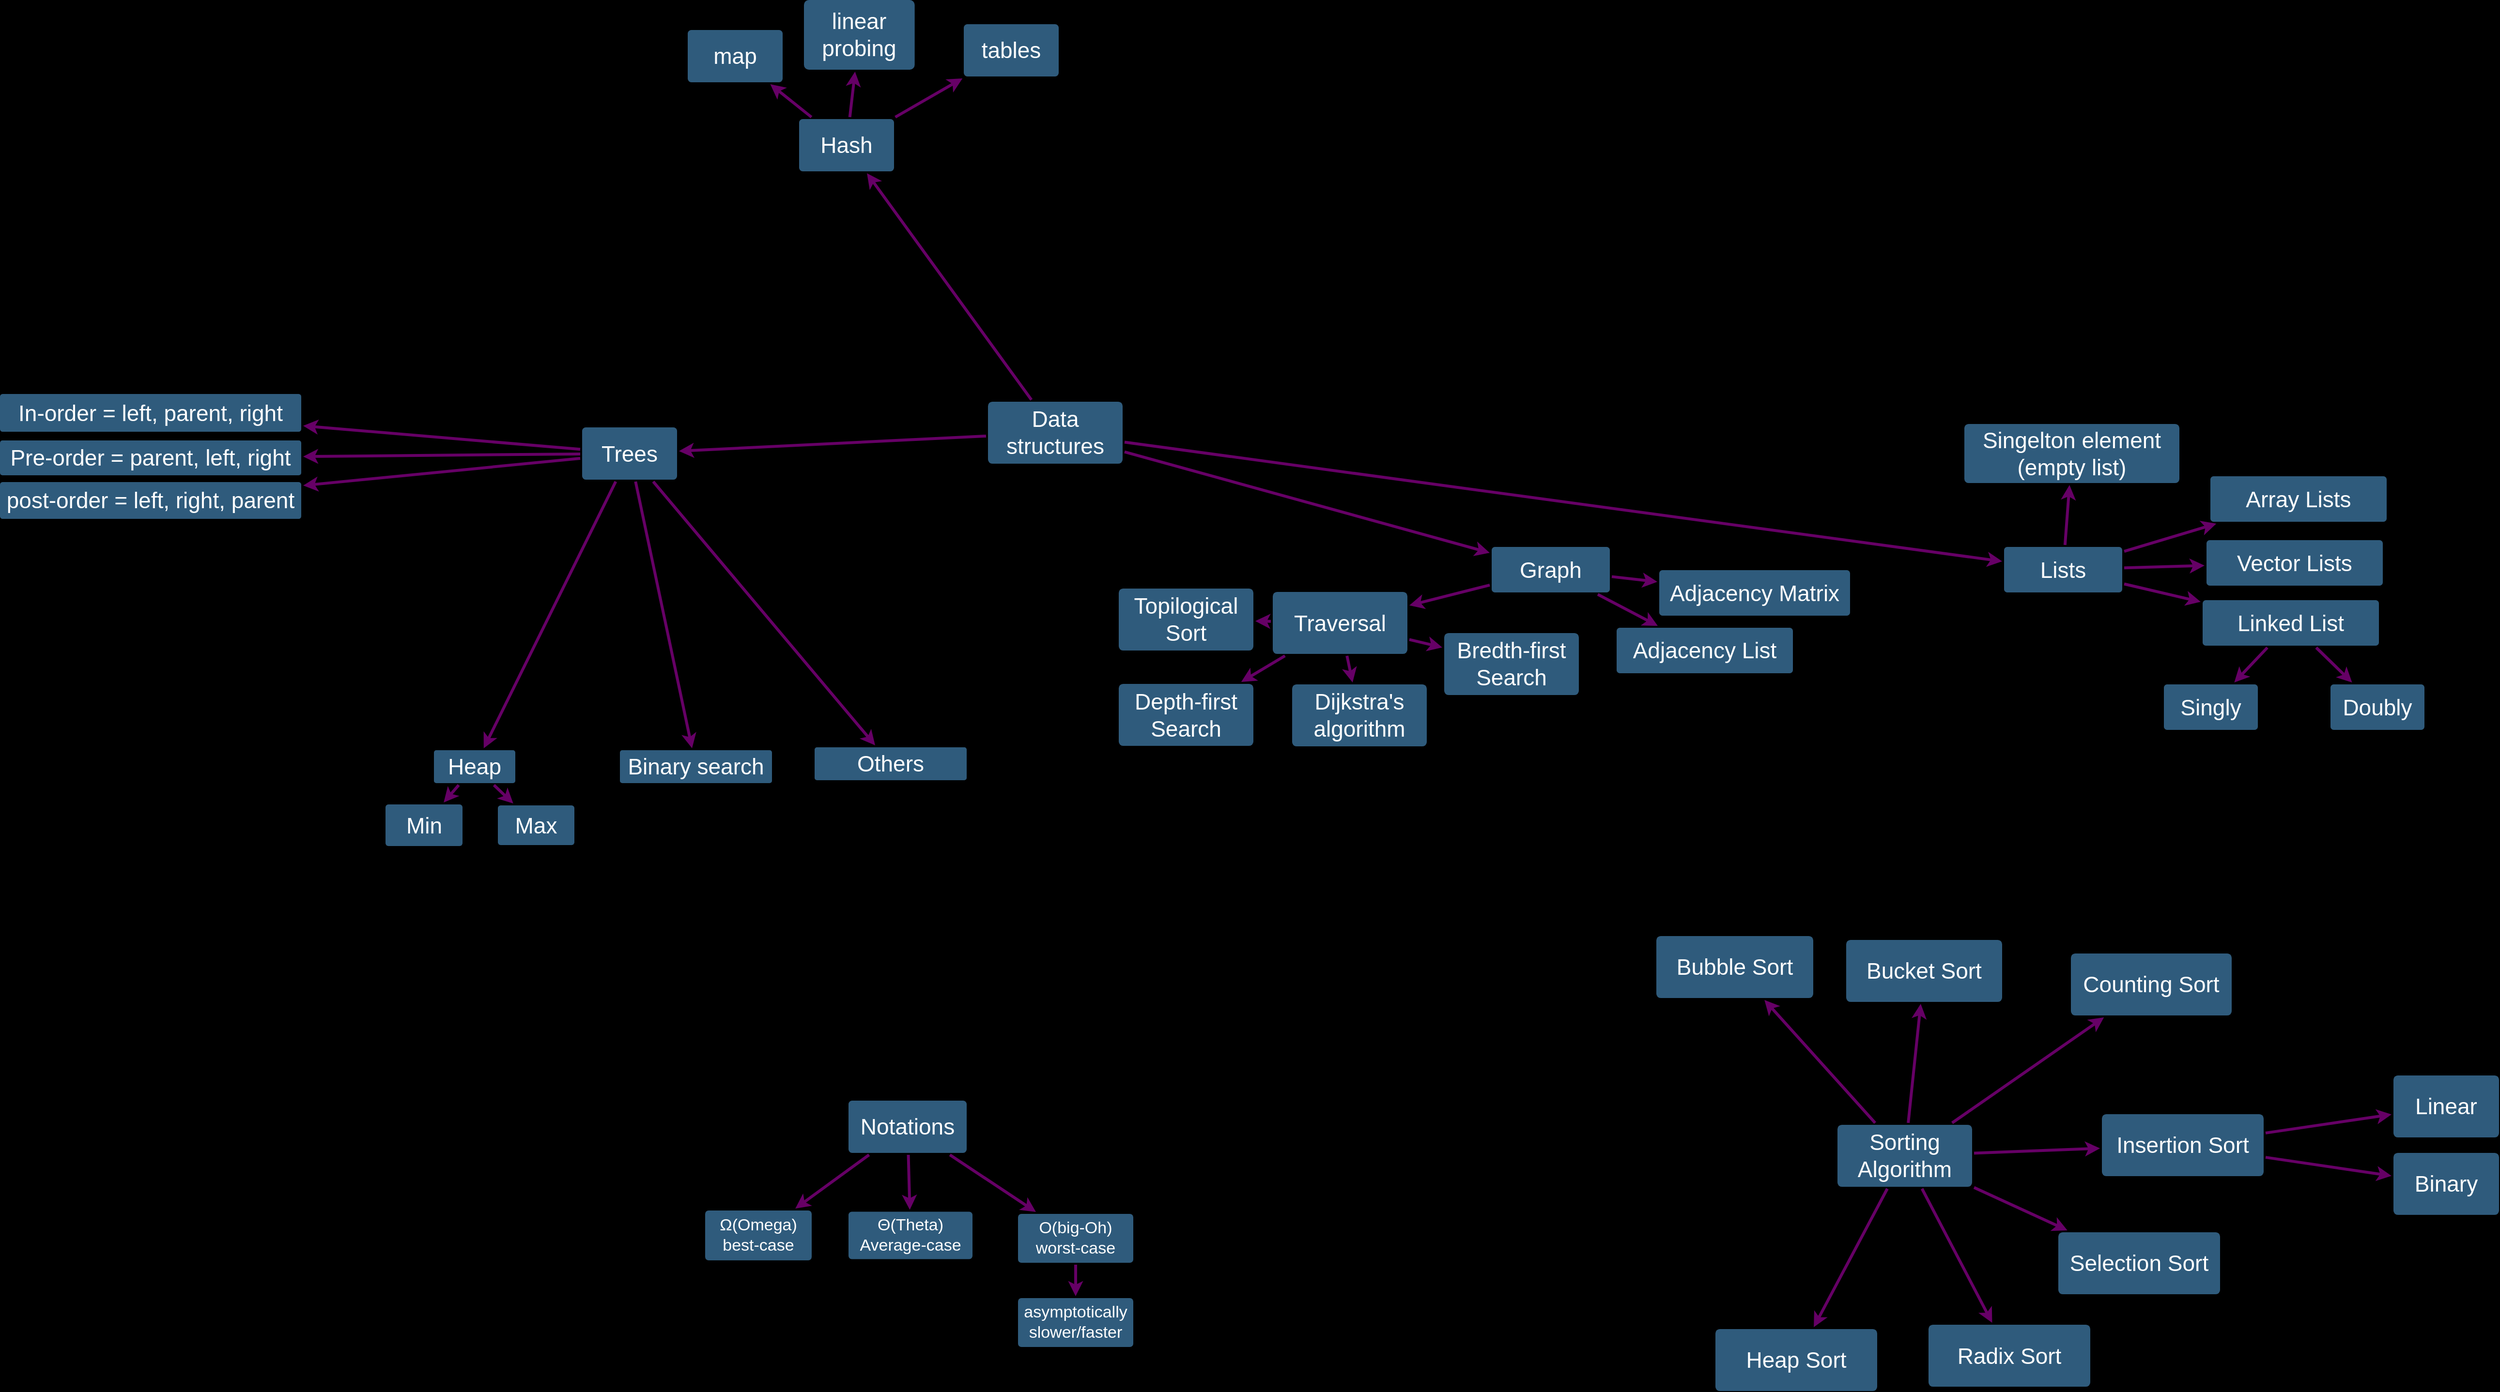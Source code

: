 <mxfile version="13.3.5" type="github">
  <diagram id="6a731a19-8d31-9384-78a2-239565b7b9f0" name="Page-1">
    <mxGraphModel dx="767" dy="1580" grid="0" gridSize="10" guides="1" tooltips="1" connect="1" arrows="1" fold="1" page="0" pageScale="1" pageWidth="1169" pageHeight="827" background="#000000" math="0" shadow="0">
      <root>
        <mxCell id="0" />
        <mxCell id="1" parent="0" />
        <mxCell id="1749" value="Trees" style="rounded=1;whiteSpace=wrap;html=1;shadow=0;labelBackgroundColor=none;strokeColor=none;strokeWidth=3;fillColor=#2F5B7C;fontFamily=Helvetica;fontSize=23;fontColor=#FFFFFF;align=center;fontStyle=0;spacing=5;arcSize=7;perimeterSpacing=2;glass=0;" parent="1" vertex="1">
          <mxGeometry x="777" y="-366.5" width="98" height="54" as="geometry" />
        </mxCell>
        <mxCell id="1746" value="" style="edgeStyle=none;rounded=0;jumpStyle=none;html=1;shadow=0;labelBackgroundColor=none;startArrow=none;startFill=0;endArrow=classic;endFill=1;jettySize=auto;orthogonalLoop=1;strokeWidth=3;fontFamily=Helvetica;fontSize=16;fontColor=#23445D;spacing=5;fillColor=#e3c800;strokeColor=#660066;" parent="1" source="1749" target="T0vurwcoZlo6JB8hRkQS-1782" edge="1">
          <mxGeometry relative="1" as="geometry">
            <mxPoint x="857.308" y="78.66" as="targetPoint" />
            <mxPoint x="781" y="-135.0" as="sourcePoint" />
          </mxGeometry>
        </mxCell>
        <mxCell id="T0vurwcoZlo6JB8hRkQS-1781" value="In-order = left, parent, right" style="rounded=1;whiteSpace=wrap;html=1;shadow=0;labelBackgroundColor=none;strokeColor=none;strokeWidth=3;fillColor=#2F5B7C;fontFamily=Helvetica;fontSize=23;fontColor=#FFFFFF;align=center;fontStyle=0;spacing=5;arcSize=7;perimeterSpacing=2;horizontal=1;" parent="1" vertex="1">
          <mxGeometry x="176" y="-401" width="311" height="39" as="geometry" />
        </mxCell>
        <mxCell id="T0vurwcoZlo6JB8hRkQS-1782" value="Heap" style="rounded=1;whiteSpace=wrap;html=1;shadow=0;labelBackgroundColor=none;strokeColor=none;strokeWidth=3;fillColor=#2F5B7C;fontFamily=Helvetica;fontSize=23;fontColor=#FFFFFF;align=center;fontStyle=0;spacing=5;arcSize=7;perimeterSpacing=2;horizontal=1;verticalAlign=middle;" parent="1" vertex="1">
          <mxGeometry x="624" y="-33" width="84" height="34" as="geometry" />
        </mxCell>
        <mxCell id="T0vurwcoZlo6JB8hRkQS-1786" value="" style="edgeStyle=none;rounded=0;jumpStyle=none;html=1;shadow=0;labelBackgroundColor=none;startArrow=none;startFill=0;endArrow=classic;endFill=1;jettySize=auto;orthogonalLoop=1;strokeWidth=3;fontFamily=Helvetica;fontSize=16;fontColor=#23445D;spacing=5;fillColor=#e3c800;strokeColor=#660066;" parent="1" source="T0vurwcoZlo6JB8hRkQS-1782" target="T0vurwcoZlo6JB8hRkQS-1794" edge="1">
          <mxGeometry relative="1" as="geometry">
            <mxPoint x="875" y="129" as="sourcePoint" />
            <mxPoint x="836.63" y="171.0" as="targetPoint" />
          </mxGeometry>
        </mxCell>
        <mxCell id="T0vurwcoZlo6JB8hRkQS-1787" value="" style="edgeStyle=none;rounded=0;jumpStyle=none;html=1;shadow=0;labelBackgroundColor=none;startArrow=none;startFill=0;endArrow=classic;endFill=1;jettySize=auto;orthogonalLoop=1;strokeWidth=3;fontFamily=Helvetica;fontSize=16;fontColor=#23445D;spacing=5;fillColor=#e3c800;strokeColor=#660066;" parent="1" source="T0vurwcoZlo6JB8hRkQS-1782" target="T0vurwcoZlo6JB8hRkQS-1795" edge="1">
          <mxGeometry relative="1" as="geometry">
            <mxPoint x="885" y="139" as="sourcePoint" />
            <mxPoint x="902.027" y="171.0" as="targetPoint" />
          </mxGeometry>
        </mxCell>
        <mxCell id="T0vurwcoZlo6JB8hRkQS-1788" value="" style="edgeStyle=none;rounded=0;jumpStyle=none;html=1;shadow=0;labelBackgroundColor=none;startArrow=none;startFill=0;endArrow=classic;endFill=1;jettySize=auto;orthogonalLoop=1;strokeWidth=3;fontFamily=Helvetica;fontSize=16;fontColor=#23445D;spacing=5;fillColor=#e3c800;strokeColor=#660066;" parent="1" source="1749" target="T0vurwcoZlo6JB8hRkQS-1781" edge="1">
          <mxGeometry relative="1" as="geometry">
            <mxPoint x="1041" y="-95" as="sourcePoint" />
            <mxPoint x="1041" y="-61" as="targetPoint" />
          </mxGeometry>
        </mxCell>
        <mxCell id="T0vurwcoZlo6JB8hRkQS-1789" value="Pre-order = parent, left, right" style="rounded=1;whiteSpace=wrap;html=1;shadow=0;labelBackgroundColor=none;strokeColor=none;strokeWidth=3;fillColor=#2F5B7C;fontFamily=Helvetica;fontSize=23;fontColor=#FFFFFF;align=center;fontStyle=0;spacing=5;arcSize=7;perimeterSpacing=2;horizontal=1;" parent="1" vertex="1">
          <mxGeometry x="176" y="-353" width="311" height="36" as="geometry" />
        </mxCell>
        <mxCell id="T0vurwcoZlo6JB8hRkQS-1791" value="post-order = left, right, parent" style="rounded=1;whiteSpace=wrap;html=1;shadow=0;labelBackgroundColor=none;strokeColor=none;strokeWidth=3;fillColor=#2F5B7C;fontFamily=Helvetica;fontSize=23;fontColor=#FFFFFF;align=center;fontStyle=0;spacing=5;arcSize=7;perimeterSpacing=2;horizontal=1;" parent="1" vertex="1">
          <mxGeometry x="176" y="-310" width="311" height="38" as="geometry" />
        </mxCell>
        <mxCell id="T0vurwcoZlo6JB8hRkQS-1793" value="" style="edgeStyle=none;rounded=0;jumpStyle=none;html=1;shadow=0;labelBackgroundColor=none;startArrow=none;startFill=0;endArrow=classic;endFill=1;jettySize=auto;orthogonalLoop=1;strokeWidth=3;fontFamily=Helvetica;fontSize=16;fontColor=#23445D;spacing=5;fillColor=#e3c800;strokeColor=#660066;" parent="1" source="1749" target="T0vurwcoZlo6JB8hRkQS-1789" edge="1">
          <mxGeometry relative="1" as="geometry">
            <mxPoint x="912" y="-148.783" as="sourcePoint" />
            <mxPoint x="933" y="-152.435" as="targetPoint" />
          </mxGeometry>
        </mxCell>
        <mxCell id="T0vurwcoZlo6JB8hRkQS-1794" value="Min" style="rounded=1;whiteSpace=wrap;html=1;shadow=0;labelBackgroundColor=none;strokeColor=none;strokeWidth=3;fillColor=#2F5B7C;fontFamily=Helvetica;fontSize=23;fontColor=#FFFFFF;align=center;fontStyle=0;spacing=5;arcSize=7;perimeterSpacing=2;horizontal=1;verticalAlign=middle;" parent="1" vertex="1">
          <mxGeometry x="574" y="23" width="79.5" height="43" as="geometry" />
        </mxCell>
        <mxCell id="T0vurwcoZlo6JB8hRkQS-1795" value="Max" style="rounded=1;whiteSpace=wrap;html=1;shadow=0;labelBackgroundColor=none;strokeColor=none;strokeWidth=3;fillColor=#2F5B7C;fontFamily=Helvetica;fontSize=23;fontColor=#FFFFFF;align=center;fontStyle=0;spacing=5;arcSize=7;perimeterSpacing=2;horizontal=1;verticalAlign=middle;" parent="1" vertex="1">
          <mxGeometry x="690" y="24" width="79" height="41" as="geometry" />
        </mxCell>
        <mxCell id="T0vurwcoZlo6JB8hRkQS-1797" value="" style="edgeStyle=none;rounded=0;jumpStyle=none;html=1;shadow=0;labelBackgroundColor=none;startArrow=none;startFill=0;endArrow=classic;endFill=1;jettySize=auto;orthogonalLoop=1;strokeWidth=3;fontFamily=Helvetica;fontSize=16;fontColor=#23445D;spacing=5;fillColor=#e3c800;strokeColor=#660066;" parent="1" source="1749" target="T0vurwcoZlo6JB8hRkQS-1791" edge="1">
          <mxGeometry relative="1" as="geometry">
            <mxPoint x="912" y="-142.569" as="sourcePoint" />
            <mxPoint x="987" y="-138.665" as="targetPoint" />
          </mxGeometry>
        </mxCell>
        <mxCell id="T0vurwcoZlo6JB8hRkQS-1798" value="Graph" style="rounded=1;whiteSpace=wrap;html=1;shadow=0;labelBackgroundColor=none;strokeColor=none;strokeWidth=3;fillColor=#2F5B7C;fontFamily=Helvetica;fontSize=23;fontColor=#FFFFFF;align=center;fontStyle=0;spacing=5;arcSize=7;perimeterSpacing=2;" parent="1" vertex="1">
          <mxGeometry x="1716" y="-243" width="122" height="47" as="geometry" />
        </mxCell>
        <mxCell id="T0vurwcoZlo6JB8hRkQS-1799" value="Data structures" style="rounded=1;whiteSpace=wrap;html=1;shadow=0;labelBackgroundColor=none;strokeColor=none;strokeWidth=3;fillColor=#2F5B7C;fontFamily=Helvetica;fontSize=23;fontColor=#FFFFFF;align=center;fontStyle=0;spacing=5;arcSize=7;perimeterSpacing=2;" parent="1" vertex="1">
          <mxGeometry x="1196" y="-393" width="139" height="64" as="geometry" />
        </mxCell>
        <mxCell id="cFTijlWa25xeLsZB_8mZ-1750" value="" style="edgeStyle=none;rounded=0;jumpStyle=none;html=1;shadow=0;labelBackgroundColor=none;startArrow=none;startFill=0;endArrow=classic;endFill=1;jettySize=auto;orthogonalLoop=1;strokeWidth=3;fontFamily=Helvetica;fontSize=16;fontColor=#23445D;spacing=5;fillColor=#e3c800;strokeColor=#660066;" parent="1" source="T0vurwcoZlo6JB8hRkQS-1799" target="1749" edge="1">
          <mxGeometry relative="1" as="geometry">
            <mxPoint x="233" y="190.688" as="sourcePoint" />
            <mxPoint x="348" y="169.692" as="targetPoint" />
          </mxGeometry>
        </mxCell>
        <mxCell id="cFTijlWa25xeLsZB_8mZ-1751" value="" style="edgeStyle=none;rounded=0;jumpStyle=none;html=1;shadow=0;labelBackgroundColor=none;startArrow=none;startFill=0;endArrow=classic;endFill=1;jettySize=auto;orthogonalLoop=1;strokeWidth=3;fontFamily=Helvetica;fontSize=16;fontColor=#23445D;spacing=5;fillColor=#e3c800;strokeColor=#660066;" parent="1" source="T0vurwcoZlo6JB8hRkQS-1799" target="T0vurwcoZlo6JB8hRkQS-1798" edge="1">
          <mxGeometry relative="1" as="geometry">
            <mxPoint x="243" y="200.688" as="sourcePoint" />
            <mxPoint x="358" y="179.692" as="targetPoint" />
          </mxGeometry>
        </mxCell>
        <mxCell id="cFTijlWa25xeLsZB_8mZ-1752" value="Lists" style="rounded=1;whiteSpace=wrap;html=1;shadow=0;labelBackgroundColor=none;strokeColor=none;strokeWidth=3;fillColor=#2F5B7C;fontFamily=Helvetica;fontSize=23;fontColor=#FFFFFF;align=center;fontStyle=0;spacing=5;arcSize=7;perimeterSpacing=2;" parent="1" vertex="1">
          <mxGeometry x="2245" y="-243" width="122" height="47" as="geometry" />
        </mxCell>
        <mxCell id="cFTijlWa25xeLsZB_8mZ-1754" value="" style="edgeStyle=none;rounded=0;jumpStyle=none;html=1;shadow=0;labelBackgroundColor=none;startArrow=none;startFill=0;endArrow=classic;endFill=1;jettySize=auto;orthogonalLoop=1;strokeWidth=3;fontFamily=Helvetica;fontSize=16;fontColor=#23445D;spacing=5;fillColor=#e3c800;strokeColor=#660066;" parent="1" source="T0vurwcoZlo6JB8hRkQS-1799" target="cFTijlWa25xeLsZB_8mZ-1752" edge="1">
          <mxGeometry relative="1" as="geometry">
            <mxPoint x="1440" y="-12" as="sourcePoint" />
            <mxPoint x="1783" y="-62" as="targetPoint" />
          </mxGeometry>
        </mxCell>
        <mxCell id="cFTijlWa25xeLsZB_8mZ-1756" value="" style="edgeStyle=none;rounded=0;jumpStyle=none;html=1;shadow=0;labelBackgroundColor=none;startArrow=none;startFill=0;endArrow=classic;endFill=1;jettySize=auto;orthogonalLoop=1;strokeWidth=3;fontFamily=Helvetica;fontSize=16;fontColor=#23445D;spacing=5;fillColor=#e3c800;strokeColor=#660066;" parent="1" source="cFTijlWa25xeLsZB_8mZ-1752" target="cFTijlWa25xeLsZB_8mZ-1782" edge="1">
          <mxGeometry relative="1" as="geometry">
            <mxPoint x="1475.0" y="-341.22" as="sourcePoint" />
            <mxPoint x="2205.704" y="-120.0" as="targetPoint" />
          </mxGeometry>
        </mxCell>
        <mxCell id="cFTijlWa25xeLsZB_8mZ-1758" value="Sorting Algorithm" style="rounded=1;whiteSpace=wrap;html=1;shadow=0;labelBackgroundColor=none;strokeColor=none;strokeWidth=3;fillColor=#2F5B7C;fontFamily=Helvetica;fontSize=23;fontColor=#FFFFFF;align=center;fontStyle=0;spacing=5;arcSize=7;perimeterSpacing=2;" parent="1" vertex="1">
          <mxGeometry x="2073" y="354" width="139" height="64" as="geometry" />
        </mxCell>
        <mxCell id="cFTijlWa25xeLsZB_8mZ-1760" value="Traversal" style="rounded=1;whiteSpace=wrap;html=1;shadow=0;labelBackgroundColor=none;strokeColor=none;strokeWidth=3;fillColor=#2F5B7C;fontFamily=Helvetica;fontSize=23;fontColor=#FFFFFF;align=center;fontStyle=0;spacing=5;arcSize=7;perimeterSpacing=2;" parent="1" vertex="1">
          <mxGeometry x="1490" y="-196.5" width="139" height="64" as="geometry" />
        </mxCell>
        <mxCell id="cFTijlWa25xeLsZB_8mZ-1761" value="" style="edgeStyle=none;rounded=0;jumpStyle=none;html=1;shadow=0;labelBackgroundColor=none;startArrow=none;startFill=0;endArrow=classic;endFill=1;jettySize=auto;orthogonalLoop=1;strokeWidth=3;fontFamily=Helvetica;fontSize=16;fontColor=#23445D;spacing=5;fillColor=#e3c800;strokeColor=#660066;" parent="1" source="T0vurwcoZlo6JB8hRkQS-1798" target="cFTijlWa25xeLsZB_8mZ-1760" edge="1">
          <mxGeometry relative="1" as="geometry">
            <mxPoint x="-159" y="-341.606" as="sourcePoint" />
            <mxPoint x="-293" y="-288.394" as="targetPoint" />
          </mxGeometry>
        </mxCell>
        <mxCell id="cFTijlWa25xeLsZB_8mZ-1762" value="Binary search" style="rounded=1;whiteSpace=wrap;html=1;shadow=0;labelBackgroundColor=none;strokeColor=none;strokeWidth=3;fillColor=#2F5B7C;fontFamily=Helvetica;fontSize=23;fontColor=#FFFFFF;align=center;fontStyle=0;spacing=5;arcSize=7;perimeterSpacing=2;horizontal=1;verticalAlign=middle;" parent="1" vertex="1">
          <mxGeometry x="816" y="-33" width="157" height="34" as="geometry" />
        </mxCell>
        <mxCell id="cFTijlWa25xeLsZB_8mZ-1763" value="" style="edgeStyle=none;rounded=0;jumpStyle=none;html=1;shadow=0;labelBackgroundColor=none;startArrow=none;startFill=0;endArrow=classic;endFill=1;jettySize=auto;orthogonalLoop=1;strokeWidth=3;fontFamily=Helvetica;fontSize=16;fontColor=#23445D;spacing=5;fillColor=#e3c800;strokeColor=#660066;" parent="1" source="1749" target="cFTijlWa25xeLsZB_8mZ-1762" edge="1">
          <mxGeometry relative="1" as="geometry">
            <mxPoint x="699.278" y="-25" as="targetPoint" />
            <mxPoint x="825.47" y="-128" as="sourcePoint" />
          </mxGeometry>
        </mxCell>
        <mxCell id="cFTijlWa25xeLsZB_8mZ-1764" value="Others" style="rounded=1;whiteSpace=wrap;html=1;shadow=0;labelBackgroundColor=none;strokeColor=none;strokeWidth=3;fillColor=#2F5B7C;fontFamily=Helvetica;fontSize=23;fontColor=#FFFFFF;align=center;fontStyle=0;spacing=5;arcSize=7;perimeterSpacing=2;horizontal=1;verticalAlign=middle;" parent="1" vertex="1">
          <mxGeometry x="1017" y="-36" width="157" height="34" as="geometry" />
        </mxCell>
        <mxCell id="cFTijlWa25xeLsZB_8mZ-1765" value="" style="edgeStyle=none;rounded=0;jumpStyle=none;html=1;shadow=0;labelBackgroundColor=none;startArrow=none;startFill=0;endArrow=classic;endFill=1;jettySize=auto;orthogonalLoop=1;strokeWidth=3;fontFamily=Helvetica;fontSize=16;fontColor=#23445D;spacing=5;fillColor=#e3c800;strokeColor=#660066;" parent="1" source="1749" target="cFTijlWa25xeLsZB_8mZ-1764" edge="1">
          <mxGeometry relative="1" as="geometry">
            <mxPoint x="899.026" y="-25" as="targetPoint" />
            <mxPoint x="869.354" y="-128" as="sourcePoint" />
          </mxGeometry>
        </mxCell>
        <mxCell id="cFTijlWa25xeLsZB_8mZ-1766" value="Notations" style="rounded=1;whiteSpace=wrap;html=1;shadow=0;labelBackgroundColor=none;strokeColor=none;strokeWidth=3;fillColor=#2F5B7C;fontFamily=Helvetica;fontSize=23;fontColor=#FFFFFF;align=center;fontStyle=0;spacing=5;arcSize=7;perimeterSpacing=2;glass=0;" parent="1" vertex="1">
          <mxGeometry x="1052" y="329" width="122" height="54" as="geometry" />
        </mxCell>
        <mxCell id="cFTijlWa25xeLsZB_8mZ-1767" value="&lt;font style=&quot;font-size: 17px&quot;&gt;Ω(Omega) best-case&lt;/font&gt;" style="rounded=1;whiteSpace=wrap;html=1;shadow=0;labelBackgroundColor=none;strokeColor=none;strokeWidth=3;fillColor=#2F5B7C;fontFamily=Helvetica;fontSize=17;fontColor=#FFFFFF;align=center;fontStyle=0;spacing=5;arcSize=7;perimeterSpacing=2;glass=0;" parent="1" vertex="1">
          <mxGeometry x="904" y="442.5" width="110" height="51.5" as="geometry" />
        </mxCell>
        <mxCell id="cFTijlWa25xeLsZB_8mZ-1770" value="&lt;font style=&quot;font-size: 17px&quot;&gt;Θ(Theta) Average-case&lt;/font&gt;" style="rounded=1;whiteSpace=wrap;html=1;shadow=0;labelBackgroundColor=none;strokeColor=none;strokeWidth=3;fillColor=#2F5B7C;fontFamily=Helvetica;fontSize=17;fontColor=#FFFFFF;align=center;fontStyle=0;spacing=5;arcSize=7;perimeterSpacing=2;glass=0;" parent="1" vertex="1">
          <mxGeometry x="1052" y="443.75" width="128" height="49" as="geometry" />
        </mxCell>
        <mxCell id="cFTijlWa25xeLsZB_8mZ-1771" value="&lt;font style=&quot;font-size: 17px&quot;&gt;O(big-Oh) worst-case&lt;/font&gt;" style="rounded=1;whiteSpace=wrap;html=1;shadow=0;labelBackgroundColor=none;strokeColor=none;strokeWidth=3;fillColor=#2F5B7C;fontFamily=Helvetica;fontSize=17;fontColor=#FFFFFF;align=center;fontStyle=0;spacing=5;arcSize=7;perimeterSpacing=2;glass=0;" parent="1" vertex="1">
          <mxGeometry x="1227" y="446" width="119" height="50.5" as="geometry" />
        </mxCell>
        <mxCell id="cFTijlWa25xeLsZB_8mZ-1772" value="" style="edgeStyle=none;rounded=0;jumpStyle=none;html=1;shadow=0;labelBackgroundColor=none;startArrow=none;startFill=0;endArrow=classic;endFill=1;jettySize=auto;orthogonalLoop=1;strokeWidth=3;fontFamily=Helvetica;fontSize=16;fontColor=#23445D;spacing=5;fillColor=#e3c800;strokeColor=#660066;" parent="1" source="cFTijlWa25xeLsZB_8mZ-1766" target="cFTijlWa25xeLsZB_8mZ-1767" edge="1">
          <mxGeometry relative="1" as="geometry">
            <mxPoint x="1361.278" y="660.0" as="targetPoint" />
            <mxPoint x="1487.47" y="557" as="sourcePoint" />
          </mxGeometry>
        </mxCell>
        <mxCell id="cFTijlWa25xeLsZB_8mZ-1773" value="" style="edgeStyle=none;rounded=0;jumpStyle=none;html=1;shadow=0;labelBackgroundColor=none;startArrow=none;startFill=0;endArrow=classic;endFill=1;jettySize=auto;orthogonalLoop=1;strokeWidth=3;fontFamily=Helvetica;fontSize=16;fontColor=#23445D;spacing=5;fillColor=#e3c800;strokeColor=#660066;" parent="1" source="cFTijlWa25xeLsZB_8mZ-1766" target="cFTijlWa25xeLsZB_8mZ-1770" edge="1">
          <mxGeometry relative="1" as="geometry">
            <mxPoint x="1371.278" y="670.0" as="targetPoint" />
            <mxPoint x="1497.47" y="567" as="sourcePoint" />
          </mxGeometry>
        </mxCell>
        <mxCell id="cFTijlWa25xeLsZB_8mZ-1774" value="" style="edgeStyle=none;rounded=0;jumpStyle=none;html=1;shadow=0;labelBackgroundColor=none;startArrow=none;startFill=0;endArrow=classic;endFill=1;jettySize=auto;orthogonalLoop=1;strokeWidth=3;fontFamily=Helvetica;fontSize=16;fontColor=#23445D;spacing=5;fillColor=#e3c800;strokeColor=#660066;" parent="1" source="cFTijlWa25xeLsZB_8mZ-1766" target="cFTijlWa25xeLsZB_8mZ-1771" edge="1">
          <mxGeometry relative="1" as="geometry">
            <mxPoint x="1381.278" y="680.0" as="targetPoint" />
            <mxPoint x="1507.47" y="577" as="sourcePoint" />
          </mxGeometry>
        </mxCell>
        <mxCell id="cFTijlWa25xeLsZB_8mZ-1775" value="Bubble Sort" style="rounded=1;whiteSpace=wrap;html=1;shadow=0;labelBackgroundColor=none;strokeColor=none;strokeWidth=3;fillColor=#2F5B7C;fontFamily=Helvetica;fontSize=23;fontColor=#FFFFFF;align=center;fontStyle=0;spacing=5;arcSize=7;perimeterSpacing=2;" parent="1" vertex="1">
          <mxGeometry x="1886" y="159" width="162" height="64" as="geometry" />
        </mxCell>
        <mxCell id="cFTijlWa25xeLsZB_8mZ-1776" value="Vector Lists&lt;span style=&quot;color: rgba(0 , 0 , 0 , 0) ; font-family: monospace ; font-size: 0px&quot;&gt;%3CmxGraphModel%3E%3Croot%3E%3CmxCell%20id%3D%220%22%2F%3E%3CmxCell%20id%3D%221%22%20parent%3D%220%22%2F%3E%3CmxCell%20id%3D%222%22%20value%3D%22Array%20Lists%22%20style%3D%22rounded%3D1%3BwhiteSpace%3Dwrap%3Bhtml%3D1%3Bshadow%3D0%3BlabelBackgroundColor%3Dnone%3BstrokeColor%3Dnone%3BstrokeWidth%3D3%3BfillColor%3D%232F5B7C%3BfontFamily%3DHelvetica%3BfontSize%3D23%3BfontColor%3D%23FFFFFF%3Balign%3Dcenter%3BfontStyle%3D0%3Bspacing%3D5%3BarcSize%3D7%3BperimeterSpacing%3D2%3B%22%20vertex%3D%221%22%20parent%3D%221%22%3E%3CmxGeometry%20x%3D%222005%22%20y%3D%22-123%22%20width%3D%22182%22%20height%3D%2247%22%20as%3D%22geometry%22%2F%3E%3C%2FmxCell%3E%3C%2Froot%3E%3C%2FmxGraphModel%3E&lt;/span&gt;" style="rounded=1;whiteSpace=wrap;html=1;shadow=0;labelBackgroundColor=none;strokeColor=none;strokeWidth=3;fillColor=#2F5B7C;fontFamily=Helvetica;fontSize=23;fontColor=#FFFFFF;align=center;fontStyle=0;spacing=5;arcSize=7;perimeterSpacing=2;" parent="1" vertex="1">
          <mxGeometry x="2454" y="-250" width="182" height="47" as="geometry" />
        </mxCell>
        <mxCell id="cFTijlWa25xeLsZB_8mZ-1777" value="Linked List" style="rounded=1;whiteSpace=wrap;html=1;shadow=0;labelBackgroundColor=none;strokeColor=none;strokeWidth=3;fillColor=#2F5B7C;fontFamily=Helvetica;fontSize=23;fontColor=#FFFFFF;align=center;fontStyle=0;spacing=5;arcSize=7;perimeterSpacing=2;" parent="1" vertex="1">
          <mxGeometry x="2450" y="-188" width="182" height="47" as="geometry" />
        </mxCell>
        <mxCell id="cFTijlWa25xeLsZB_8mZ-1778" value="" style="edgeStyle=none;rounded=0;jumpStyle=none;html=1;shadow=0;labelBackgroundColor=none;startArrow=none;startFill=0;endArrow=classic;endFill=1;jettySize=auto;orthogonalLoop=1;strokeWidth=3;fontFamily=Helvetica;fontSize=16;fontColor=#23445D;spacing=5;fillColor=#e3c800;strokeColor=#660066;" parent="1" source="cFTijlWa25xeLsZB_8mZ-1752" target="cFTijlWa25xeLsZB_8mZ-1776" edge="1">
          <mxGeometry relative="1" as="geometry">
            <mxPoint x="2290.296" y="-184.0" as="sourcePoint" />
            <mxPoint x="2215.704" y="-110.0" as="targetPoint" />
          </mxGeometry>
        </mxCell>
        <mxCell id="cFTijlWa25xeLsZB_8mZ-1779" value="" style="edgeStyle=none;rounded=0;jumpStyle=none;html=1;shadow=0;labelBackgroundColor=none;startArrow=none;startFill=0;endArrow=classic;endFill=1;jettySize=auto;orthogonalLoop=1;strokeWidth=3;fontFamily=Helvetica;fontSize=16;fontColor=#23445D;spacing=5;fillColor=#e3c800;strokeColor=#660066;" parent="1" source="cFTijlWa25xeLsZB_8mZ-1752" target="cFTijlWa25xeLsZB_8mZ-1777" edge="1">
          <mxGeometry relative="1" as="geometry">
            <mxPoint x="2335.992" y="-184.0" as="sourcePoint" />
            <mxPoint x="2394.008" y="-110.0" as="targetPoint" />
          </mxGeometry>
        </mxCell>
        <mxCell id="cFTijlWa25xeLsZB_8mZ-1780" value="Adjacency List" style="rounded=1;whiteSpace=wrap;html=1;shadow=0;labelBackgroundColor=none;strokeColor=none;strokeWidth=3;fillColor=#2F5B7C;fontFamily=Helvetica;fontSize=23;fontColor=#FFFFFF;align=center;fontStyle=0;spacing=5;arcSize=7;perimeterSpacing=2;" parent="1" vertex="1">
          <mxGeometry x="1845" y="-159.5" width="182" height="47" as="geometry" />
        </mxCell>
        <mxCell id="cFTijlWa25xeLsZB_8mZ-1782" value="Array Lists" style="rounded=1;whiteSpace=wrap;html=1;shadow=0;labelBackgroundColor=none;strokeColor=none;strokeWidth=3;fillColor=#2F5B7C;fontFamily=Helvetica;fontSize=23;fontColor=#FFFFFF;align=center;fontStyle=0;spacing=5;arcSize=7;perimeterSpacing=2;" parent="1" vertex="1">
          <mxGeometry x="2458" y="-316" width="182" height="47" as="geometry" />
        </mxCell>
        <mxCell id="cFTijlWa25xeLsZB_8mZ-1783" value="" style="edgeStyle=none;rounded=0;jumpStyle=none;html=1;shadow=0;labelBackgroundColor=none;startArrow=none;startFill=0;endArrow=classic;endFill=1;jettySize=auto;orthogonalLoop=1;strokeWidth=3;fontFamily=Helvetica;fontSize=16;fontColor=#23445D;spacing=5;fillColor=#e3c800;strokeColor=#660066;" parent="1" source="T0vurwcoZlo6JB8hRkQS-1798" target="cFTijlWa25xeLsZB_8mZ-1780" edge="1">
          <mxGeometry relative="1" as="geometry">
            <mxPoint x="1765.635" y="-184.0" as="sourcePoint" />
            <mxPoint x="1675.986" y="-77" as="targetPoint" />
          </mxGeometry>
        </mxCell>
        <mxCell id="cFTijlWa25xeLsZB_8mZ-1784" value="Adjacency Matrix" style="rounded=1;whiteSpace=wrap;html=1;shadow=0;labelBackgroundColor=none;strokeColor=none;strokeWidth=3;fillColor=#2F5B7C;fontFamily=Helvetica;fontSize=23;fontColor=#FFFFFF;align=center;fontStyle=0;spacing=5;arcSize=7;perimeterSpacing=2;" parent="1" vertex="1">
          <mxGeometry x="1889" y="-219" width="197" height="47" as="geometry" />
        </mxCell>
        <mxCell id="cFTijlWa25xeLsZB_8mZ-1785" value="" style="edgeStyle=none;rounded=0;jumpStyle=none;html=1;shadow=0;labelBackgroundColor=none;startArrow=none;startFill=0;endArrow=classic;endFill=1;jettySize=auto;orthogonalLoop=1;strokeWidth=3;fontFamily=Helvetica;fontSize=16;fontColor=#23445D;spacing=5;fillColor=#e3c800;strokeColor=#660066;" parent="1" source="T0vurwcoZlo6JB8hRkQS-1798" target="cFTijlWa25xeLsZB_8mZ-1784" edge="1">
          <mxGeometry relative="1" as="geometry">
            <mxPoint x="1755.635" y="-194.0" as="sourcePoint" />
            <mxPoint x="1665.986" y="-87" as="targetPoint" />
          </mxGeometry>
        </mxCell>
        <mxCell id="cFTijlWa25xeLsZB_8mZ-1786" value="Singly" style="rounded=1;whiteSpace=wrap;html=1;shadow=0;labelBackgroundColor=none;strokeColor=none;strokeWidth=3;fillColor=#2F5B7C;fontFamily=Helvetica;fontSize=23;fontColor=#FFFFFF;align=center;fontStyle=0;spacing=5;arcSize=7;perimeterSpacing=2;" parent="1" vertex="1">
          <mxGeometry x="2410" y="-101" width="97" height="47" as="geometry" />
        </mxCell>
        <mxCell id="cFTijlWa25xeLsZB_8mZ-1788" value="" style="edgeStyle=none;rounded=0;jumpStyle=none;html=1;shadow=0;labelBackgroundColor=none;startArrow=none;startFill=0;endArrow=classic;endFill=1;jettySize=auto;orthogonalLoop=1;strokeWidth=3;fontFamily=Helvetica;fontSize=16;fontColor=#23445D;spacing=5;fillColor=#e3c800;strokeColor=#660066;" parent="1" source="cFTijlWa25xeLsZB_8mZ-1777" target="cFTijlWa25xeLsZB_8mZ-1786" edge="1">
          <mxGeometry relative="1" as="geometry">
            <mxPoint x="2379" y="-194.755" as="sourcePoint" />
            <mxPoint x="2458" y="-176.266" as="targetPoint" />
          </mxGeometry>
        </mxCell>
        <mxCell id="cFTijlWa25xeLsZB_8mZ-1789" value="Doubly" style="rounded=1;whiteSpace=wrap;html=1;shadow=0;labelBackgroundColor=none;strokeColor=none;strokeWidth=3;fillColor=#2F5B7C;fontFamily=Helvetica;fontSize=23;fontColor=#FFFFFF;align=center;fontStyle=0;spacing=5;arcSize=7;perimeterSpacing=2;" parent="1" vertex="1">
          <mxGeometry x="2582" y="-101" width="97" height="47" as="geometry" />
        </mxCell>
        <mxCell id="cFTijlWa25xeLsZB_8mZ-1790" value="" style="edgeStyle=none;rounded=0;jumpStyle=none;html=1;shadow=0;labelBackgroundColor=none;startArrow=none;startFill=0;endArrow=classic;endFill=1;jettySize=auto;orthogonalLoop=1;strokeWidth=3;fontFamily=Helvetica;fontSize=16;fontColor=#23445D;spacing=5;fillColor=#e3c800;strokeColor=#660066;" parent="1" source="cFTijlWa25xeLsZB_8mZ-1777" target="cFTijlWa25xeLsZB_8mZ-1789" edge="1">
          <mxGeometry relative="1" as="geometry">
            <mxPoint x="2691.819" y="-131.5" as="sourcePoint" />
            <mxPoint x="2633" y="-168.766" as="targetPoint" />
          </mxGeometry>
        </mxCell>
        <mxCell id="cFTijlWa25xeLsZB_8mZ-1791" value="Bucket Sort" style="rounded=1;whiteSpace=wrap;html=1;shadow=0;labelBackgroundColor=none;strokeColor=none;strokeWidth=3;fillColor=#2F5B7C;fontFamily=Helvetica;fontSize=23;fontColor=#FFFFFF;align=center;fontStyle=0;spacing=5;arcSize=7;perimeterSpacing=2;" parent="1" vertex="1">
          <mxGeometry x="2082" y="163" width="161" height="64" as="geometry" />
        </mxCell>
        <mxCell id="cFTijlWa25xeLsZB_8mZ-1792" value="" style="edgeStyle=none;rounded=0;jumpStyle=none;html=1;shadow=0;labelBackgroundColor=none;startArrow=none;startFill=0;endArrow=classic;endFill=1;jettySize=auto;orthogonalLoop=1;strokeWidth=3;fontFamily=Helvetica;fontSize=16;fontColor=#23445D;spacing=5;fillColor=#e3c800;strokeColor=#660066;" parent="1" source="cFTijlWa25xeLsZB_8mZ-1758" target="cFTijlWa25xeLsZB_8mZ-1775" edge="1">
          <mxGeometry relative="1" as="geometry">
            <mxPoint x="2153.876" y="321" as="sourcePoint" />
            <mxPoint x="2189" y="501" as="targetPoint" />
          </mxGeometry>
        </mxCell>
        <mxCell id="cFTijlWa25xeLsZB_8mZ-1793" value="" style="edgeStyle=none;rounded=0;jumpStyle=none;html=1;shadow=0;labelBackgroundColor=none;startArrow=none;startFill=0;endArrow=classic;endFill=1;jettySize=auto;orthogonalLoop=1;strokeWidth=3;fontFamily=Helvetica;fontSize=16;fontColor=#23445D;spacing=5;fillColor=#e3c800;strokeColor=#660066;" parent="1" source="cFTijlWa25xeLsZB_8mZ-1758" target="cFTijlWa25xeLsZB_8mZ-1791" edge="1">
          <mxGeometry relative="1" as="geometry">
            <mxPoint x="2163.876" y="331" as="sourcePoint" />
            <mxPoint x="2163.124" y="372.0" as="targetPoint" />
          </mxGeometry>
        </mxCell>
        <mxCell id="cFTijlWa25xeLsZB_8mZ-1794" value="Insertion Sort" style="rounded=1;whiteSpace=wrap;html=1;shadow=0;labelBackgroundColor=none;strokeColor=none;strokeWidth=3;fillColor=#2F5B7C;fontFamily=Helvetica;fontSize=23;fontColor=#FFFFFF;align=center;fontStyle=0;spacing=5;arcSize=7;perimeterSpacing=2;" parent="1" vertex="1">
          <mxGeometry x="2346" y="343" width="167" height="64" as="geometry" />
        </mxCell>
        <mxCell id="cFTijlWa25xeLsZB_8mZ-1796" value="" style="edgeStyle=none;rounded=0;jumpStyle=none;html=1;shadow=0;labelBackgroundColor=none;startArrow=none;startFill=0;endArrow=classic;endFill=1;jettySize=auto;orthogonalLoop=1;strokeWidth=3;fontFamily=Helvetica;fontSize=16;fontColor=#23445D;spacing=5;fillColor=#e3c800;strokeColor=#660066;" parent="1" source="cFTijlWa25xeLsZB_8mZ-1758" target="cFTijlWa25xeLsZB_8mZ-1794" edge="1">
          <mxGeometry relative="1" as="geometry">
            <mxPoint x="2214" y="608" as="sourcePoint" />
            <mxPoint x="2189" y="723" as="targetPoint" />
          </mxGeometry>
        </mxCell>
        <mxCell id="cFTijlWa25xeLsZB_8mZ-1797" value="" style="edgeStyle=none;rounded=0;jumpStyle=none;html=1;shadow=0;labelBackgroundColor=none;startArrow=none;startFill=0;endArrow=classic;endFill=1;jettySize=auto;orthogonalLoop=1;strokeWidth=3;fontFamily=Helvetica;fontSize=16;fontColor=#23445D;spacing=5;fillColor=#e3c800;strokeColor=#660066;" parent="1" source="cFTijlWa25xeLsZB_8mZ-1758" target="cFTijlWa25xeLsZB_8mZ-1798" edge="1">
          <mxGeometry relative="1" as="geometry">
            <mxPoint x="2210.209" y="642.0" as="sourcePoint" />
            <mxPoint x="2338.132" y="564" as="targetPoint" />
          </mxGeometry>
        </mxCell>
        <mxCell id="cFTijlWa25xeLsZB_8mZ-1798" value="Counting Sort" style="rounded=1;whiteSpace=wrap;html=1;shadow=0;labelBackgroundColor=none;strokeColor=none;strokeWidth=3;fillColor=#2F5B7C;fontFamily=Helvetica;fontSize=23;fontColor=#FFFFFF;align=center;fontStyle=0;spacing=5;arcSize=7;perimeterSpacing=2;" parent="1" vertex="1">
          <mxGeometry x="2314" y="177" width="166" height="64" as="geometry" />
        </mxCell>
        <mxCell id="cFTijlWa25xeLsZB_8mZ-1799" value="Selection Sort" style="rounded=1;whiteSpace=wrap;html=1;shadow=0;labelBackgroundColor=none;strokeColor=none;strokeWidth=3;fillColor=#2F5B7C;fontFamily=Helvetica;fontSize=23;fontColor=#FFFFFF;align=center;fontStyle=0;spacing=5;arcSize=7;perimeterSpacing=2;" parent="1" vertex="1">
          <mxGeometry x="2301" y="465" width="167" height="64" as="geometry" />
        </mxCell>
        <mxCell id="cFTijlWa25xeLsZB_8mZ-1800" value="" style="edgeStyle=none;rounded=0;jumpStyle=none;html=1;shadow=0;labelBackgroundColor=none;startArrow=none;startFill=0;endArrow=classic;endFill=1;jettySize=auto;orthogonalLoop=1;strokeWidth=3;fontFamily=Helvetica;fontSize=16;fontColor=#23445D;spacing=5;fillColor=#e3c800;strokeColor=#660066;" parent="1" source="cFTijlWa25xeLsZB_8mZ-1758" target="cFTijlWa25xeLsZB_8mZ-1799" edge="1">
          <mxGeometry relative="1" as="geometry">
            <mxPoint x="2224" y="422.722" as="sourcePoint" />
            <mxPoint x="2364" y="475.045" as="targetPoint" />
          </mxGeometry>
        </mxCell>
        <mxCell id="cFTijlWa25xeLsZB_8mZ-1801" value="Radix Sort" style="rounded=1;whiteSpace=wrap;html=1;shadow=0;labelBackgroundColor=none;strokeColor=none;strokeWidth=3;fillColor=#2F5B7C;fontFamily=Helvetica;fontSize=23;fontColor=#FFFFFF;align=center;fontStyle=0;spacing=5;arcSize=7;perimeterSpacing=2;" parent="1" vertex="1">
          <mxGeometry x="2167" y="560.5" width="167" height="64" as="geometry" />
        </mxCell>
        <mxCell id="cFTijlWa25xeLsZB_8mZ-1802" value="" style="edgeStyle=none;rounded=0;jumpStyle=none;html=1;shadow=0;labelBackgroundColor=none;startArrow=none;startFill=0;endArrow=classic;endFill=1;jettySize=auto;orthogonalLoop=1;strokeWidth=3;fontFamily=Helvetica;fontSize=16;fontColor=#23445D;spacing=5;fillColor=#e3c800;strokeColor=#660066;" parent="1" source="cFTijlWa25xeLsZB_8mZ-1758" target="cFTijlWa25xeLsZB_8mZ-1801" edge="1">
          <mxGeometry relative="1" as="geometry">
            <mxPoint x="2224" y="428.795" as="sourcePoint" />
            <mxPoint x="2320.374" y="473" as="targetPoint" />
          </mxGeometry>
        </mxCell>
        <mxCell id="cFTijlWa25xeLsZB_8mZ-1803" value="Heap Sort" style="rounded=1;whiteSpace=wrap;html=1;shadow=0;labelBackgroundColor=none;strokeColor=none;strokeWidth=3;fillColor=#2F5B7C;fontFamily=Helvetica;fontSize=23;fontColor=#FFFFFF;align=center;fontStyle=0;spacing=5;arcSize=7;perimeterSpacing=2;" parent="1" vertex="1">
          <mxGeometry x="1947" y="565" width="167" height="64" as="geometry" />
        </mxCell>
        <mxCell id="cFTijlWa25xeLsZB_8mZ-1804" value="" style="edgeStyle=none;rounded=0;jumpStyle=none;html=1;shadow=0;labelBackgroundColor=none;startArrow=none;startFill=0;endArrow=classic;endFill=1;jettySize=auto;orthogonalLoop=1;strokeWidth=3;fontFamily=Helvetica;fontSize=16;fontColor=#23445D;spacing=5;fillColor=#e3c800;strokeColor=#660066;" parent="1" source="cFTijlWa25xeLsZB_8mZ-1758" target="cFTijlWa25xeLsZB_8mZ-1803" edge="1">
          <mxGeometry relative="1" as="geometry">
            <mxPoint x="2170.282" y="430" as="sourcePoint" />
            <mxPoint x="2242.718" y="568.5" as="targetPoint" />
          </mxGeometry>
        </mxCell>
        <mxCell id="cFTijlWa25xeLsZB_8mZ-1805" value="Singelton element (empty list)" style="rounded=1;whiteSpace=wrap;html=1;shadow=0;labelBackgroundColor=none;strokeColor=none;strokeWidth=3;fillColor=#2F5B7C;fontFamily=Helvetica;fontSize=23;fontColor=#FFFFFF;align=center;fontStyle=0;spacing=5;arcSize=7;perimeterSpacing=2;" parent="1" vertex="1">
          <mxGeometry x="2204" y="-370" width="222" height="61" as="geometry" />
        </mxCell>
        <mxCell id="cFTijlWa25xeLsZB_8mZ-1806" value="" style="edgeStyle=none;rounded=0;jumpStyle=none;html=1;shadow=0;labelBackgroundColor=none;startArrow=none;startFill=0;endArrow=classic;endFill=1;jettySize=auto;orthogonalLoop=1;strokeWidth=3;fontFamily=Helvetica;fontSize=16;fontColor=#23445D;spacing=5;fillColor=#e3c800;strokeColor=#660066;" parent="1" source="cFTijlWa25xeLsZB_8mZ-1752" target="cFTijlWa25xeLsZB_8mZ-1805" edge="1">
          <mxGeometry relative="1" as="geometry">
            <mxPoint x="2379" y="-228.426" as="sourcePoint" />
            <mxPoint x="2474.116" y="-257" as="targetPoint" />
          </mxGeometry>
        </mxCell>
        <mxCell id="cFTijlWa25xeLsZB_8mZ-1807" value="&lt;font style=&quot;font-size: 17px&quot;&gt;asymptotically slower/faster&lt;/font&gt;" style="rounded=1;whiteSpace=wrap;html=1;shadow=0;labelBackgroundColor=none;strokeColor=none;strokeWidth=3;fillColor=#2F5B7C;fontFamily=Helvetica;fontSize=17;fontColor=#FFFFFF;align=center;fontStyle=0;spacing=5;arcSize=7;perimeterSpacing=2;glass=0;" parent="1" vertex="1">
          <mxGeometry x="1227" y="533" width="119" height="50.5" as="geometry" />
        </mxCell>
        <mxCell id="cFTijlWa25xeLsZB_8mZ-1808" value="" style="edgeStyle=none;rounded=0;jumpStyle=none;html=1;shadow=0;labelBackgroundColor=none;startArrow=none;startFill=0;endArrow=classic;endFill=1;jettySize=auto;orthogonalLoop=1;strokeWidth=3;fontFamily=Helvetica;fontSize=16;fontColor=#23445D;spacing=5;fillColor=#e3c800;strokeColor=#660066;" parent="1" source="cFTijlWa25xeLsZB_8mZ-1771" target="cFTijlWa25xeLsZB_8mZ-1807" edge="1">
          <mxGeometry relative="1" as="geometry">
            <mxPoint x="1255.477" y="454" as="targetPoint" />
            <mxPoint x="1166.657" y="395" as="sourcePoint" />
          </mxGeometry>
        </mxCell>
        <mxCell id="cFTijlWa25xeLsZB_8mZ-1809" value="Topilogical Sort" style="rounded=1;whiteSpace=wrap;html=1;shadow=0;labelBackgroundColor=none;strokeColor=none;strokeWidth=3;fillColor=#2F5B7C;fontFamily=Helvetica;fontSize=23;fontColor=#FFFFFF;align=center;fontStyle=0;spacing=5;arcSize=7;perimeterSpacing=2;" parent="1" vertex="1">
          <mxGeometry x="1331" y="-200" width="139" height="64" as="geometry" />
        </mxCell>
        <mxCell id="cFTijlWa25xeLsZB_8mZ-1810" value="" style="edgeStyle=none;rounded=0;jumpStyle=none;html=1;shadow=0;labelBackgroundColor=none;startArrow=none;startFill=0;endArrow=classic;endFill=1;jettySize=auto;orthogonalLoop=1;strokeWidth=3;fontFamily=Helvetica;fontSize=16;fontColor=#23445D;spacing=5;fillColor=#e3c800;strokeColor=#660066;" parent="1" source="cFTijlWa25xeLsZB_8mZ-1760" target="cFTijlWa25xeLsZB_8mZ-1809" edge="1">
          <mxGeometry relative="1" as="geometry">
            <mxPoint x="1724.0" y="-193.569" as="sourcePoint" />
            <mxPoint x="1641.0" y="-172.58" as="targetPoint" />
          </mxGeometry>
        </mxCell>
        <mxCell id="cFTijlWa25xeLsZB_8mZ-1812" value="Bredth-first Search" style="rounded=1;whiteSpace=wrap;html=1;shadow=0;labelBackgroundColor=none;strokeColor=none;strokeWidth=3;fillColor=#2F5B7C;fontFamily=Helvetica;fontSize=23;fontColor=#FFFFFF;align=center;fontStyle=0;spacing=5;arcSize=7;perimeterSpacing=2;" parent="1" vertex="1">
          <mxGeometry x="1667" y="-154" width="139" height="64" as="geometry" />
        </mxCell>
        <mxCell id="cFTijlWa25xeLsZB_8mZ-1813" value="" style="edgeStyle=none;rounded=0;jumpStyle=none;html=1;shadow=0;labelBackgroundColor=none;startArrow=none;startFill=0;endArrow=classic;endFill=1;jettySize=auto;orthogonalLoop=1;strokeWidth=3;fontFamily=Helvetica;fontSize=16;fontColor=#23445D;spacing=5;fillColor=#e3c800;strokeColor=#660066;" parent="1" source="cFTijlWa25xeLsZB_8mZ-1760" target="cFTijlWa25xeLsZB_8mZ-1812" edge="1">
          <mxGeometry relative="1" as="geometry">
            <mxPoint x="1740.206" y="-124.0" as="sourcePoint" />
            <mxPoint x="1834.0" y="-166.08" as="targetPoint" />
          </mxGeometry>
        </mxCell>
        <mxCell id="cFTijlWa25xeLsZB_8mZ-1814" value="Depth-first Search" style="rounded=1;whiteSpace=wrap;html=1;shadow=0;labelBackgroundColor=none;strokeColor=none;strokeWidth=3;fillColor=#2F5B7C;fontFamily=Helvetica;fontSize=23;fontColor=#FFFFFF;align=center;fontStyle=0;spacing=5;arcSize=7;perimeterSpacing=2;" parent="1" vertex="1">
          <mxGeometry x="1331" y="-101.5" width="139" height="64" as="geometry" />
        </mxCell>
        <mxCell id="cFTijlWa25xeLsZB_8mZ-1815" value="" style="edgeStyle=none;rounded=0;jumpStyle=none;html=1;shadow=0;labelBackgroundColor=none;startArrow=none;startFill=0;endArrow=classic;endFill=1;jettySize=auto;orthogonalLoop=1;strokeWidth=3;fontFamily=Helvetica;fontSize=16;fontColor=#23445D;spacing=5;fillColor=#e3c800;strokeColor=#660066;" parent="1" source="cFTijlWa25xeLsZB_8mZ-1760" target="cFTijlWa25xeLsZB_8mZ-1814" edge="1">
          <mxGeometry relative="1" as="geometry">
            <mxPoint x="1420.206" y="-124.0" as="sourcePoint" />
            <mxPoint x="1514.0" y="-166.08" as="targetPoint" />
          </mxGeometry>
        </mxCell>
        <mxCell id="cFTijlWa25xeLsZB_8mZ-1816" value="Dijkstra&#39;s algorithm" style="rounded=1;whiteSpace=wrap;html=1;shadow=0;labelBackgroundColor=none;strokeColor=none;strokeWidth=3;fillColor=#2F5B7C;fontFamily=Helvetica;fontSize=23;fontColor=#FFFFFF;align=center;fontStyle=0;spacing=5;arcSize=7;perimeterSpacing=2;" parent="1" vertex="1">
          <mxGeometry x="1510" y="-101" width="139" height="64" as="geometry" />
        </mxCell>
        <mxCell id="cFTijlWa25xeLsZB_8mZ-1817" value="" style="edgeStyle=none;rounded=0;jumpStyle=none;html=1;shadow=0;labelBackgroundColor=none;startArrow=none;startFill=0;endArrow=classic;endFill=1;jettySize=auto;orthogonalLoop=1;strokeWidth=3;fontFamily=Helvetica;fontSize=16;fontColor=#23445D;spacing=5;fillColor=#e3c800;strokeColor=#660066;" parent="1" source="cFTijlWa25xeLsZB_8mZ-1760" target="cFTijlWa25xeLsZB_8mZ-1816" edge="1">
          <mxGeometry relative="1" as="geometry">
            <mxPoint x="1617.206" y="6.5" as="sourcePoint" />
            <mxPoint x="1711.0" y="-35.58" as="targetPoint" />
          </mxGeometry>
        </mxCell>
        <mxCell id="PjtQzTcsDSTkfEky3M2W-1749" value="Binary" style="rounded=1;whiteSpace=wrap;html=1;shadow=0;labelBackgroundColor=none;strokeColor=none;strokeWidth=3;fillColor=#2F5B7C;fontFamily=Helvetica;fontSize=23;fontColor=#FFFFFF;align=center;fontStyle=0;spacing=5;arcSize=7;perimeterSpacing=2;" vertex="1" parent="1">
          <mxGeometry x="2647" y="383" width="109" height="64" as="geometry" />
        </mxCell>
        <mxCell id="PjtQzTcsDSTkfEky3M2W-1750" value="" style="edgeStyle=none;rounded=0;jumpStyle=none;html=1;shadow=0;labelBackgroundColor=none;startArrow=none;startFill=0;endArrow=classic;endFill=1;jettySize=auto;orthogonalLoop=1;strokeWidth=3;fontFamily=Helvetica;fontSize=16;fontColor=#23445D;spacing=5;fillColor=#e3c800;strokeColor=#660066;" edge="1" parent="1" target="PjtQzTcsDSTkfEky3M2W-1749" source="cFTijlWa25xeLsZB_8mZ-1794">
          <mxGeometry relative="1" as="geometry">
            <mxPoint x="2513" y="351.26" as="sourcePoint" />
            <mxPoint x="2488" y="691" as="targetPoint" />
          </mxGeometry>
        </mxCell>
        <mxCell id="PjtQzTcsDSTkfEky3M2W-1751" value="Linear" style="rounded=1;whiteSpace=wrap;html=1;shadow=0;labelBackgroundColor=none;strokeColor=none;strokeWidth=3;fillColor=#2F5B7C;fontFamily=Helvetica;fontSize=23;fontColor=#FFFFFF;align=center;fontStyle=0;spacing=5;arcSize=7;perimeterSpacing=2;" vertex="1" parent="1">
          <mxGeometry x="2647" y="303" width="109" height="64" as="geometry" />
        </mxCell>
        <mxCell id="PjtQzTcsDSTkfEky3M2W-1752" value="" style="edgeStyle=none;rounded=0;jumpStyle=none;html=1;shadow=0;labelBackgroundColor=none;startArrow=none;startFill=0;endArrow=classic;endFill=1;jettySize=auto;orthogonalLoop=1;strokeWidth=3;fontFamily=Helvetica;fontSize=16;fontColor=#23445D;spacing=5;fillColor=#e3c800;strokeColor=#660066;" edge="1" parent="1" target="PjtQzTcsDSTkfEky3M2W-1751" source="cFTijlWa25xeLsZB_8mZ-1794">
          <mxGeometry relative="1" as="geometry">
            <mxPoint x="2519" y="448.867" as="sourcePoint" />
            <mxPoint x="2492" y="775" as="targetPoint" />
          </mxGeometry>
        </mxCell>
        <mxCell id="PjtQzTcsDSTkfEky3M2W-1753" value="Hash" style="rounded=1;whiteSpace=wrap;html=1;shadow=0;labelBackgroundColor=none;strokeColor=none;strokeWidth=3;fillColor=#2F5B7C;fontFamily=Helvetica;fontSize=23;fontColor=#FFFFFF;align=center;fontStyle=0;spacing=5;arcSize=7;perimeterSpacing=2;glass=0;" vertex="1" parent="1">
          <mxGeometry x="1001" y="-685" width="98" height="54" as="geometry" />
        </mxCell>
        <mxCell id="PjtQzTcsDSTkfEky3M2W-1754" value="" style="edgeStyle=none;rounded=0;jumpStyle=none;html=1;shadow=0;labelBackgroundColor=none;startArrow=none;startFill=0;endArrow=classic;endFill=1;jettySize=auto;orthogonalLoop=1;strokeWidth=3;fontFamily=Helvetica;fontSize=16;fontColor=#23445D;spacing=5;fillColor=#e3c800;strokeColor=#660066;" edge="1" parent="1" source="T0vurwcoZlo6JB8hRkQS-1799" target="PjtQzTcsDSTkfEky3M2W-1753">
          <mxGeometry relative="1" as="geometry">
            <mxPoint x="1204" y="-347.502" as="sourcePoint" />
            <mxPoint x="887" y="-331.995" as="targetPoint" />
          </mxGeometry>
        </mxCell>
        <mxCell id="PjtQzTcsDSTkfEky3M2W-1755" value="tables" style="rounded=1;whiteSpace=wrap;html=1;shadow=0;labelBackgroundColor=none;strokeColor=none;strokeWidth=3;fillColor=#2F5B7C;fontFamily=Helvetica;fontSize=23;fontColor=#FFFFFF;align=center;fontStyle=0;spacing=5;arcSize=7;perimeterSpacing=2;glass=0;" vertex="1" parent="1">
          <mxGeometry x="1171" y="-783" width="98" height="54" as="geometry" />
        </mxCell>
        <mxCell id="PjtQzTcsDSTkfEky3M2W-1756" value="" style="edgeStyle=none;rounded=0;jumpStyle=none;html=1;shadow=0;labelBackgroundColor=none;startArrow=none;startFill=0;endArrow=classic;endFill=1;jettySize=auto;orthogonalLoop=1;strokeWidth=3;fontFamily=Helvetica;fontSize=16;fontColor=#23445D;spacing=5;fillColor=#e3c800;strokeColor=#660066;" edge="1" parent="1" target="PjtQzTcsDSTkfEky3M2W-1755" source="PjtQzTcsDSTkfEky3M2W-1753">
          <mxGeometry relative="1" as="geometry">
            <mxPoint x="1410.83" y="-493" as="sourcePoint" />
            <mxPoint x="1057" y="-429.995" as="targetPoint" />
          </mxGeometry>
        </mxCell>
        <mxCell id="PjtQzTcsDSTkfEky3M2W-1757" value="map" style="rounded=1;whiteSpace=wrap;html=1;shadow=0;labelBackgroundColor=none;strokeColor=none;strokeWidth=3;fillColor=#2F5B7C;fontFamily=Helvetica;fontSize=23;fontColor=#FFFFFF;align=center;fontStyle=0;spacing=5;arcSize=7;perimeterSpacing=2;glass=0;" vertex="1" parent="1">
          <mxGeometry x="886" y="-777" width="98" height="54" as="geometry" />
        </mxCell>
        <mxCell id="PjtQzTcsDSTkfEky3M2W-1758" value="" style="edgeStyle=none;rounded=0;jumpStyle=none;html=1;shadow=0;labelBackgroundColor=none;startArrow=none;startFill=0;endArrow=classic;endFill=1;jettySize=auto;orthogonalLoop=1;strokeWidth=3;fontFamily=Helvetica;fontSize=16;fontColor=#23445D;spacing=5;fillColor=#e3c800;strokeColor=#660066;" edge="1" parent="1" target="PjtQzTcsDSTkfEky3M2W-1757" source="PjtQzTcsDSTkfEky3M2W-1753">
          <mxGeometry relative="1" as="geometry">
            <mxPoint x="1125.83" y="-487" as="sourcePoint" />
            <mxPoint x="772" y="-423.995" as="targetPoint" />
          </mxGeometry>
        </mxCell>
        <mxCell id="PjtQzTcsDSTkfEky3M2W-1759" value="linear probing" style="rounded=1;whiteSpace=wrap;html=1;shadow=0;labelBackgroundColor=none;strokeColor=none;strokeWidth=3;fillColor=#2F5B7C;fontFamily=Helvetica;fontSize=23;fontColor=#FFFFFF;align=center;fontStyle=0;spacing=5;arcSize=7;perimeterSpacing=2;glass=0;" vertex="1" parent="1">
          <mxGeometry x="1006" y="-808" width="114.31" height="72" as="geometry" />
        </mxCell>
        <mxCell id="PjtQzTcsDSTkfEky3M2W-1760" value="" style="edgeStyle=none;rounded=0;jumpStyle=none;html=1;shadow=0;labelBackgroundColor=none;startArrow=none;startFill=0;endArrow=classic;endFill=1;jettySize=auto;orthogonalLoop=1;strokeWidth=3;fontFamily=Helvetica;fontSize=16;fontColor=#23445D;spacing=5;fillColor=#e3c800;strokeColor=#660066;" edge="1" parent="1" target="PjtQzTcsDSTkfEky3M2W-1759" source="PjtQzTcsDSTkfEky3M2W-1753">
          <mxGeometry relative="1" as="geometry">
            <mxPoint x="947.996" y="-795" as="sourcePoint" />
            <mxPoint x="904.69" y="-537.995" as="targetPoint" />
          </mxGeometry>
        </mxCell>
      </root>
    </mxGraphModel>
  </diagram>
</mxfile>
